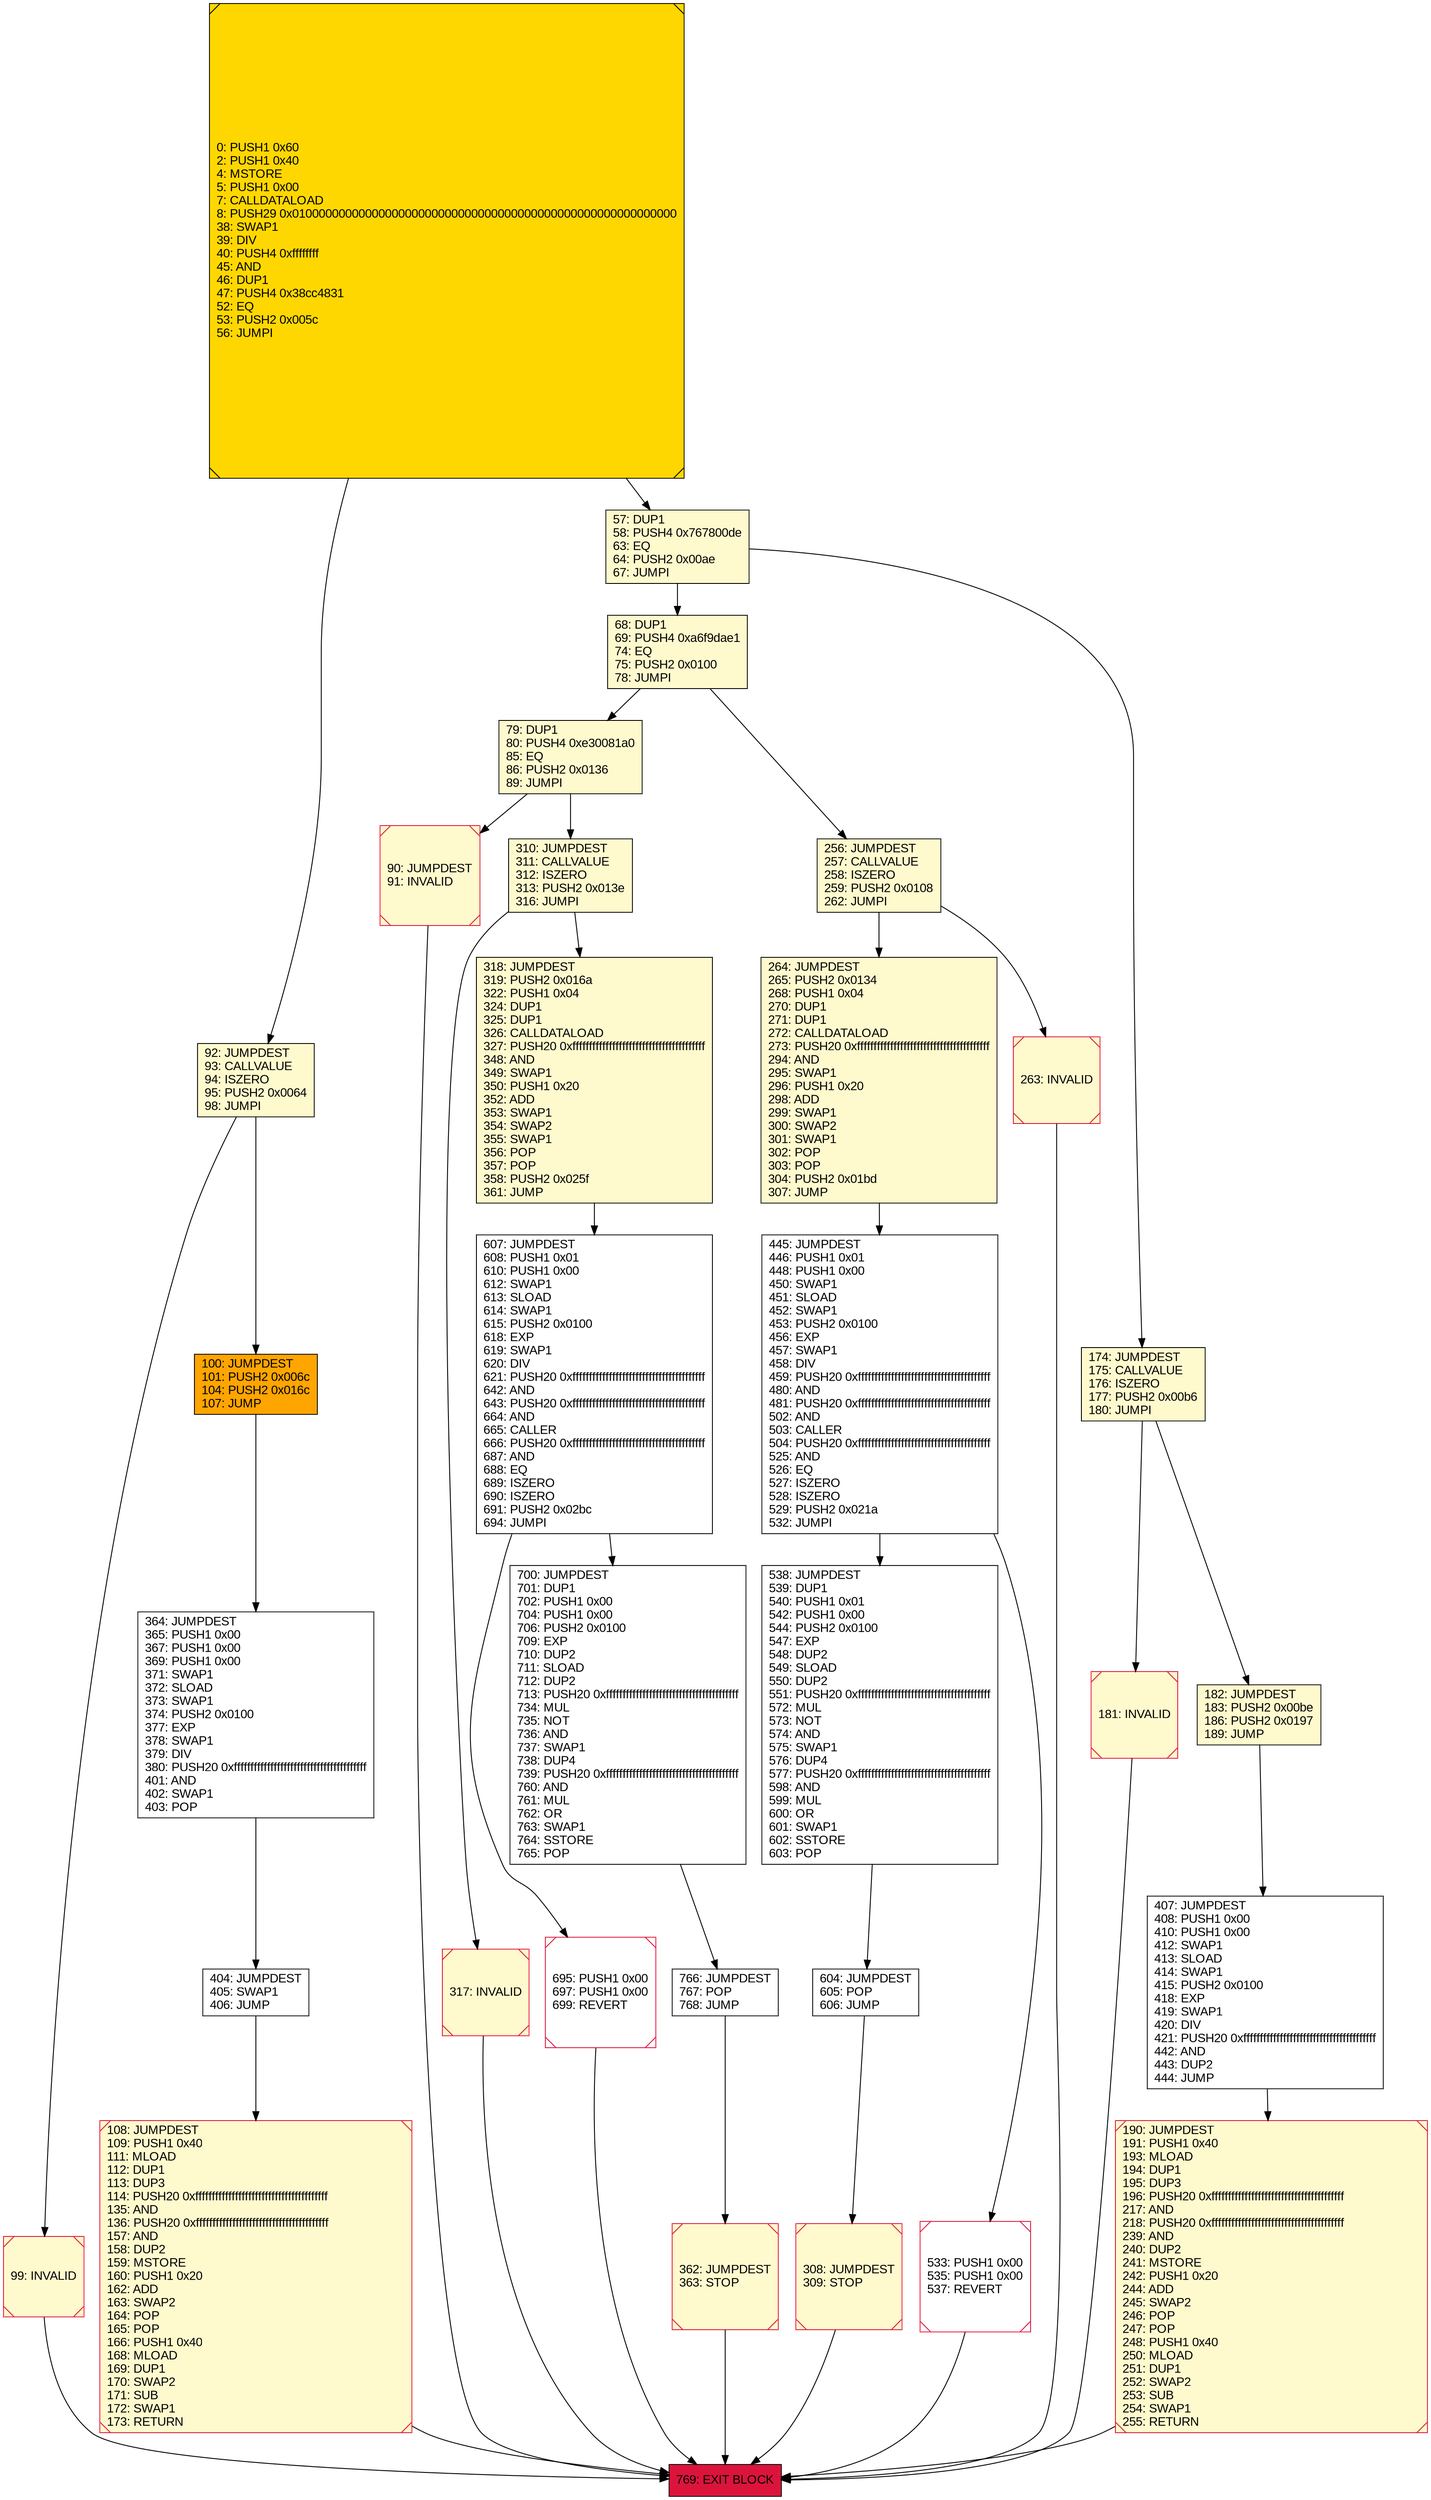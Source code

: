 digraph G {
bgcolor=transparent rankdir=UD;
node [shape=box style=filled color=black fillcolor=white fontname=arial fontcolor=black];
769 [label="769: EXIT BLOCK\l" fillcolor=crimson ];
317 [label="317: INVALID\l" fillcolor=lemonchiffon shape=Msquare color=crimson ];
79 [label="79: DUP1\l80: PUSH4 0xe30081a0\l85: EQ\l86: PUSH2 0x0136\l89: JUMPI\l" fillcolor=lemonchiffon ];
181 [label="181: INVALID\l" fillcolor=lemonchiffon shape=Msquare color=crimson ];
445 [label="445: JUMPDEST\l446: PUSH1 0x01\l448: PUSH1 0x00\l450: SWAP1\l451: SLOAD\l452: SWAP1\l453: PUSH2 0x0100\l456: EXP\l457: SWAP1\l458: DIV\l459: PUSH20 0xffffffffffffffffffffffffffffffffffffffff\l480: AND\l481: PUSH20 0xffffffffffffffffffffffffffffffffffffffff\l502: AND\l503: CALLER\l504: PUSH20 0xffffffffffffffffffffffffffffffffffffffff\l525: AND\l526: EQ\l527: ISZERO\l528: ISZERO\l529: PUSH2 0x021a\l532: JUMPI\l" ];
90 [label="90: JUMPDEST\l91: INVALID\l" fillcolor=lemonchiffon shape=Msquare color=crimson ];
264 [label="264: JUMPDEST\l265: PUSH2 0x0134\l268: PUSH1 0x04\l270: DUP1\l271: DUP1\l272: CALLDATALOAD\l273: PUSH20 0xffffffffffffffffffffffffffffffffffffffff\l294: AND\l295: SWAP1\l296: PUSH1 0x20\l298: ADD\l299: SWAP1\l300: SWAP2\l301: SWAP1\l302: POP\l303: POP\l304: PUSH2 0x01bd\l307: JUMP\l" fillcolor=lemonchiffon ];
182 [label="182: JUMPDEST\l183: PUSH2 0x00be\l186: PUSH2 0x0197\l189: JUMP\l" fillcolor=lemonchiffon ];
695 [label="695: PUSH1 0x00\l697: PUSH1 0x00\l699: REVERT\l" shape=Msquare color=crimson ];
538 [label="538: JUMPDEST\l539: DUP1\l540: PUSH1 0x01\l542: PUSH1 0x00\l544: PUSH2 0x0100\l547: EXP\l548: DUP2\l549: SLOAD\l550: DUP2\l551: PUSH20 0xffffffffffffffffffffffffffffffffffffffff\l572: MUL\l573: NOT\l574: AND\l575: SWAP1\l576: DUP4\l577: PUSH20 0xffffffffffffffffffffffffffffffffffffffff\l598: AND\l599: MUL\l600: OR\l601: SWAP1\l602: SSTORE\l603: POP\l" ];
0 [label="0: PUSH1 0x60\l2: PUSH1 0x40\l4: MSTORE\l5: PUSH1 0x00\l7: CALLDATALOAD\l8: PUSH29 0x0100000000000000000000000000000000000000000000000000000000\l38: SWAP1\l39: DIV\l40: PUSH4 0xffffffff\l45: AND\l46: DUP1\l47: PUSH4 0x38cc4831\l52: EQ\l53: PUSH2 0x005c\l56: JUMPI\l" fillcolor=lemonchiffon shape=Msquare fillcolor=gold ];
68 [label="68: DUP1\l69: PUSH4 0xa6f9dae1\l74: EQ\l75: PUSH2 0x0100\l78: JUMPI\l" fillcolor=lemonchiffon ];
700 [label="700: JUMPDEST\l701: DUP1\l702: PUSH1 0x00\l704: PUSH1 0x00\l706: PUSH2 0x0100\l709: EXP\l710: DUP2\l711: SLOAD\l712: DUP2\l713: PUSH20 0xffffffffffffffffffffffffffffffffffffffff\l734: MUL\l735: NOT\l736: AND\l737: SWAP1\l738: DUP4\l739: PUSH20 0xffffffffffffffffffffffffffffffffffffffff\l760: AND\l761: MUL\l762: OR\l763: SWAP1\l764: SSTORE\l765: POP\l" ];
766 [label="766: JUMPDEST\l767: POP\l768: JUMP\l" ];
99 [label="99: INVALID\l" fillcolor=lemonchiffon shape=Msquare color=crimson ];
174 [label="174: JUMPDEST\l175: CALLVALUE\l176: ISZERO\l177: PUSH2 0x00b6\l180: JUMPI\l" fillcolor=lemonchiffon ];
310 [label="310: JUMPDEST\l311: CALLVALUE\l312: ISZERO\l313: PUSH2 0x013e\l316: JUMPI\l" fillcolor=lemonchiffon ];
256 [label="256: JUMPDEST\l257: CALLVALUE\l258: ISZERO\l259: PUSH2 0x0108\l262: JUMPI\l" fillcolor=lemonchiffon ];
308 [label="308: JUMPDEST\l309: STOP\l" fillcolor=lemonchiffon shape=Msquare color=crimson ];
404 [label="404: JUMPDEST\l405: SWAP1\l406: JUMP\l" ];
100 [label="100: JUMPDEST\l101: PUSH2 0x006c\l104: PUSH2 0x016c\l107: JUMP\l" fillcolor=orange ];
407 [label="407: JUMPDEST\l408: PUSH1 0x00\l410: PUSH1 0x00\l412: SWAP1\l413: SLOAD\l414: SWAP1\l415: PUSH2 0x0100\l418: EXP\l419: SWAP1\l420: DIV\l421: PUSH20 0xffffffffffffffffffffffffffffffffffffffff\l442: AND\l443: DUP2\l444: JUMP\l" ];
607 [label="607: JUMPDEST\l608: PUSH1 0x01\l610: PUSH1 0x00\l612: SWAP1\l613: SLOAD\l614: SWAP1\l615: PUSH2 0x0100\l618: EXP\l619: SWAP1\l620: DIV\l621: PUSH20 0xffffffffffffffffffffffffffffffffffffffff\l642: AND\l643: PUSH20 0xffffffffffffffffffffffffffffffffffffffff\l664: AND\l665: CALLER\l666: PUSH20 0xffffffffffffffffffffffffffffffffffffffff\l687: AND\l688: EQ\l689: ISZERO\l690: ISZERO\l691: PUSH2 0x02bc\l694: JUMPI\l" ];
92 [label="92: JUMPDEST\l93: CALLVALUE\l94: ISZERO\l95: PUSH2 0x0064\l98: JUMPI\l" fillcolor=lemonchiffon ];
190 [label="190: JUMPDEST\l191: PUSH1 0x40\l193: MLOAD\l194: DUP1\l195: DUP3\l196: PUSH20 0xffffffffffffffffffffffffffffffffffffffff\l217: AND\l218: PUSH20 0xffffffffffffffffffffffffffffffffffffffff\l239: AND\l240: DUP2\l241: MSTORE\l242: PUSH1 0x20\l244: ADD\l245: SWAP2\l246: POP\l247: POP\l248: PUSH1 0x40\l250: MLOAD\l251: DUP1\l252: SWAP2\l253: SUB\l254: SWAP1\l255: RETURN\l" fillcolor=lemonchiffon shape=Msquare color=crimson ];
57 [label="57: DUP1\l58: PUSH4 0x767800de\l63: EQ\l64: PUSH2 0x00ae\l67: JUMPI\l" fillcolor=lemonchiffon ];
533 [label="533: PUSH1 0x00\l535: PUSH1 0x00\l537: REVERT\l" shape=Msquare color=crimson ];
263 [label="263: INVALID\l" fillcolor=lemonchiffon shape=Msquare color=crimson ];
364 [label="364: JUMPDEST\l365: PUSH1 0x00\l367: PUSH1 0x00\l369: PUSH1 0x00\l371: SWAP1\l372: SLOAD\l373: SWAP1\l374: PUSH2 0x0100\l377: EXP\l378: SWAP1\l379: DIV\l380: PUSH20 0xffffffffffffffffffffffffffffffffffffffff\l401: AND\l402: SWAP1\l403: POP\l" ];
604 [label="604: JUMPDEST\l605: POP\l606: JUMP\l" ];
318 [label="318: JUMPDEST\l319: PUSH2 0x016a\l322: PUSH1 0x04\l324: DUP1\l325: DUP1\l326: CALLDATALOAD\l327: PUSH20 0xffffffffffffffffffffffffffffffffffffffff\l348: AND\l349: SWAP1\l350: PUSH1 0x20\l352: ADD\l353: SWAP1\l354: SWAP2\l355: SWAP1\l356: POP\l357: POP\l358: PUSH2 0x025f\l361: JUMP\l" fillcolor=lemonchiffon ];
362 [label="362: JUMPDEST\l363: STOP\l" fillcolor=lemonchiffon shape=Msquare color=crimson ];
108 [label="108: JUMPDEST\l109: PUSH1 0x40\l111: MLOAD\l112: DUP1\l113: DUP3\l114: PUSH20 0xffffffffffffffffffffffffffffffffffffffff\l135: AND\l136: PUSH20 0xffffffffffffffffffffffffffffffffffffffff\l157: AND\l158: DUP2\l159: MSTORE\l160: PUSH1 0x20\l162: ADD\l163: SWAP2\l164: POP\l165: POP\l166: PUSH1 0x40\l168: MLOAD\l169: DUP1\l170: SWAP2\l171: SUB\l172: SWAP1\l173: RETURN\l" fillcolor=lemonchiffon shape=Msquare color=crimson ];
264 -> 445;
700 -> 766;
317 -> 769;
79 -> 90;
68 -> 256;
407 -> 190;
181 -> 769;
90 -> 769;
92 -> 100;
174 -> 182;
256 -> 264;
695 -> 769;
79 -> 310;
174 -> 181;
445 -> 538;
100 -> 364;
318 -> 607;
364 -> 404;
604 -> 308;
99 -> 769;
68 -> 79;
404 -> 108;
310 -> 317;
310 -> 318;
308 -> 769;
256 -> 263;
766 -> 362;
190 -> 769;
538 -> 604;
533 -> 769;
92 -> 99;
57 -> 174;
607 -> 695;
182 -> 407;
0 -> 57;
57 -> 68;
263 -> 769;
0 -> 92;
108 -> 769;
362 -> 769;
445 -> 533;
607 -> 700;
}
